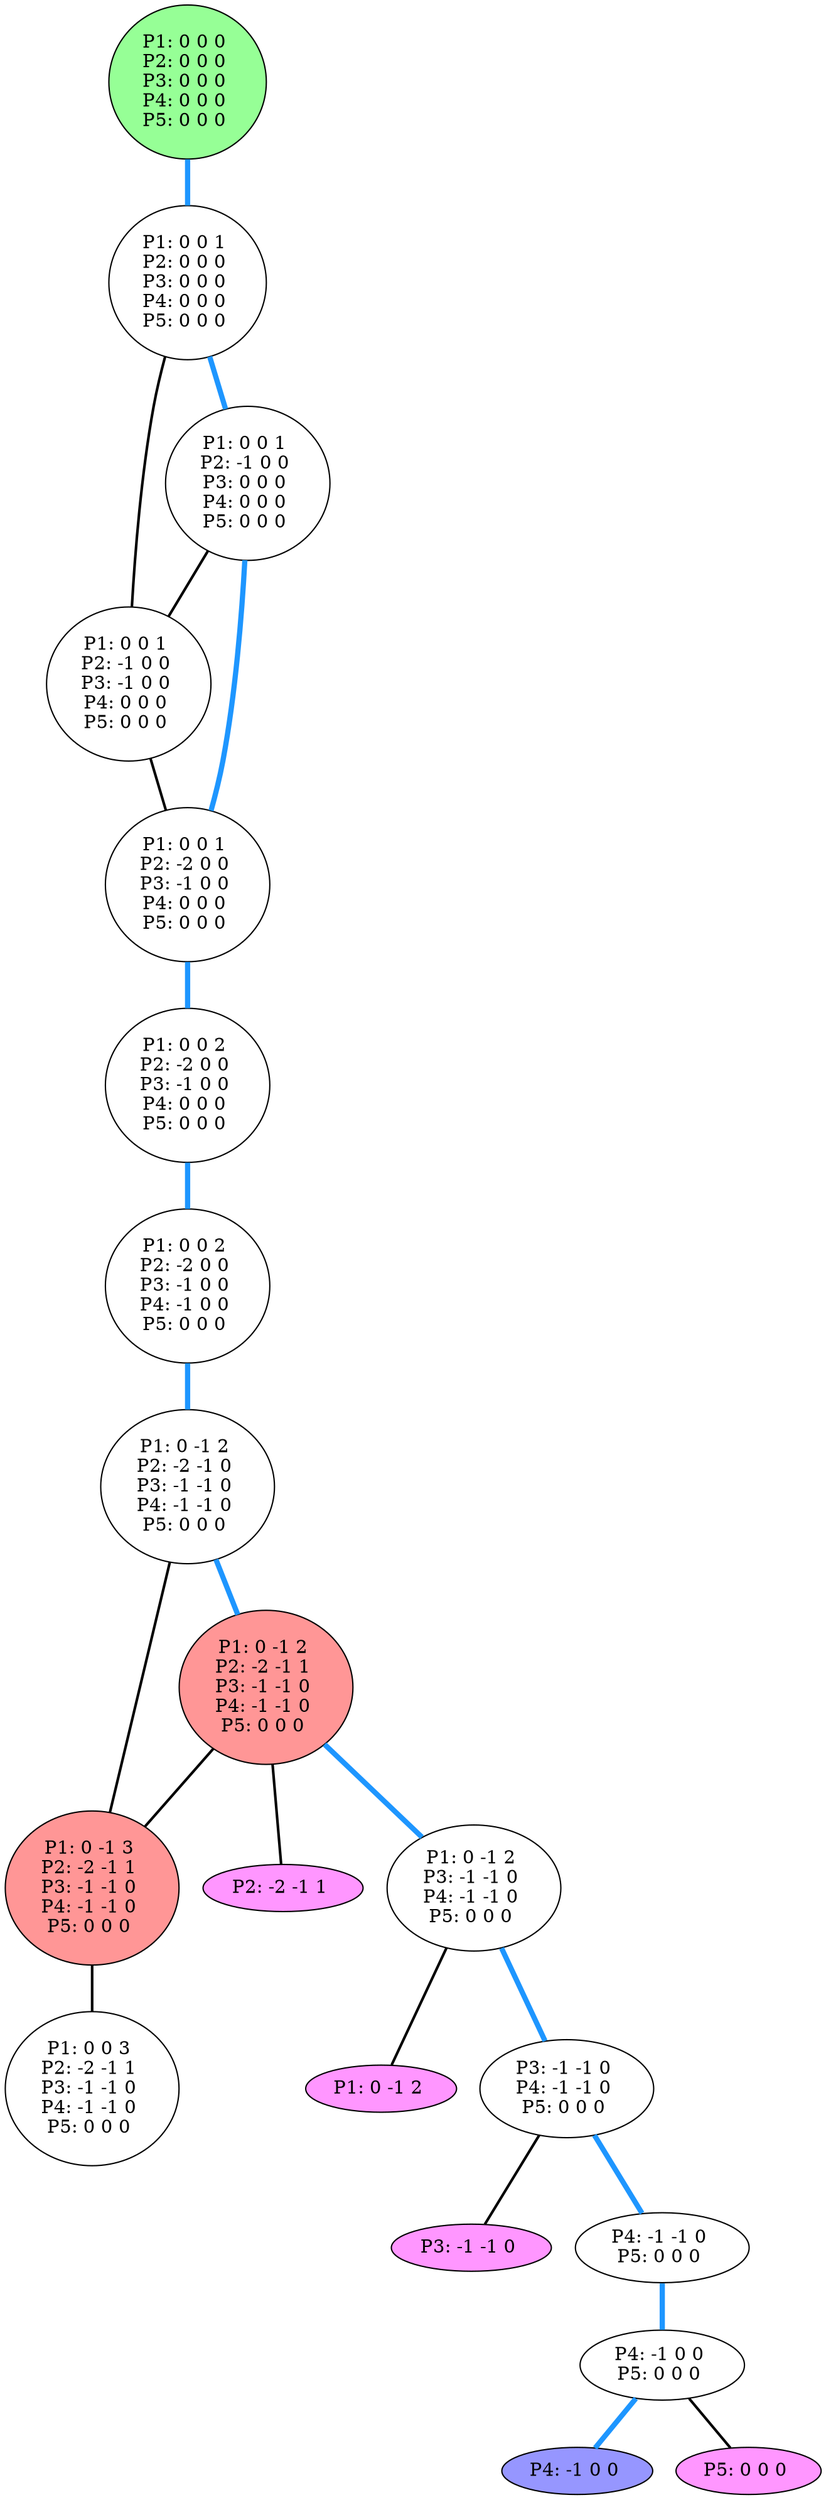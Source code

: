 graph G {
color = "black"
0 [label = "P1: 0 0 0 
P2: 0 0 0 
P3: 0 0 0 
P4: 0 0 0 
P5: 0 0 0 
",  style="filled", fillcolor = "#96FF96"];
1 [label = "P1: 0 0 1 
P2: 0 0 0 
P3: 0 0 0 
P4: 0 0 0 
P5: 0 0 0 
"];
2 [label = "P1: 0 0 1 
P2: -1 0 0 
P3: 0 0 0 
P4: 0 0 0 
P5: 0 0 0 
"];
3 [label = "P1: 0 0 1 
P2: -1 0 0 
P3: -1 0 0 
P4: 0 0 0 
P5: 0 0 0 
"];
4 [label = "P1: 0 0 1 
P2: -2 0 0 
P3: -1 0 0 
P4: 0 0 0 
P5: 0 0 0 
"];
5 [label = "P1: 0 0 2 
P2: -2 0 0 
P3: -1 0 0 
P4: 0 0 0 
P5: 0 0 0 
"];
6 [label = "P1: 0 0 2 
P2: -2 0 0 
P3: -1 0 0 
P4: -1 0 0 
P5: 0 0 0 
"];
7 [label = "P1: 0 -1 2 
P2: -2 -1 0 
P3: -1 -1 0 
P4: -1 -1 0 
P5: 0 0 0 
"];
8 [label = "P1: 0 -1 2 
P2: -2 -1 1 
P3: -1 -1 0 
P4: -1 -1 0 
P5: 0 0 0 
",  style="filled", fillcolor = "#FF9696"];
9 [label = "P1: 0 -1 3 
P2: -2 -1 1 
P3: -1 -1 0 
P4: -1 -1 0 
P5: 0 0 0 
",  style="filled", fillcolor = "#FF9696"];
10 [label = "P1: 0 0 3 
P2: -2 -1 1 
P3: -1 -1 0 
P4: -1 -1 0 
P5: 0 0 0 
"];
11 [label = "P2: -2 -1 1 
",  style="filled", fillcolor = "#FF96FF"];
12 [label = "P1: 0 -1 2 
P3: -1 -1 0 
P4: -1 -1 0 
P5: 0 0 0 
"];
13 [label = "P1: 0 -1 2 
",  style="filled", fillcolor = "#FF96FF"];
14 [label = "P3: -1 -1 0 
P4: -1 -1 0 
P5: 0 0 0 
"];
15 [label = "P3: -1 -1 0 
",  style="filled", fillcolor = "#FF96FF"];
16 [label = "P4: -1 -1 0 
P5: 0 0 0 
"];
17 [label = "P4: -1 0 0 
P5: 0 0 0 
"];
18 [label = "P4: -1 0 0 
", style="filled", fillcolor = "#9696FF"];
19 [label = "P5: 0 0 0 
",  style="filled", fillcolor = "#FF96FF"];
edge [style=bold];
0 -- 1 [color="#1E96FF", penwidth=4.0];

1 -- 2 [color="#1E96FF", penwidth=4.0];
1 -- 3 [color=black];

2 -- 3 [color=black];
2 -- 4 [color="#1E96FF", penwidth=4.0];

3 -- 4 [color=black];

4 -- 5 [color="#1E96FF", penwidth=4.0];

5 -- 6 [color="#1E96FF", penwidth=4.0];

6 -- 7 [color="#1E96FF", penwidth=4.0];

7 -- 8 [color="#1E96FF", penwidth=4.0];
7 -- 9 [color=black];

8 -- 9 [color=black];
8 -- 12 [color="#1E96FF", penwidth=4.0];
8 -- 11 [color=black];

9 -- 10 [color=black];


12 -- 14 [color="#1E96FF", penwidth=4.0];
12 -- 13 [color=black];

14 -- 16 [color="#1E96FF", penwidth=4.0];
14 -- 15 [color=black];

16 -- 17 [color="#1E96FF", penwidth=4.0];

17 -- 19 [color=black];
17 -- 18 [color="#1E96FF", penwidth=4.0];

}
